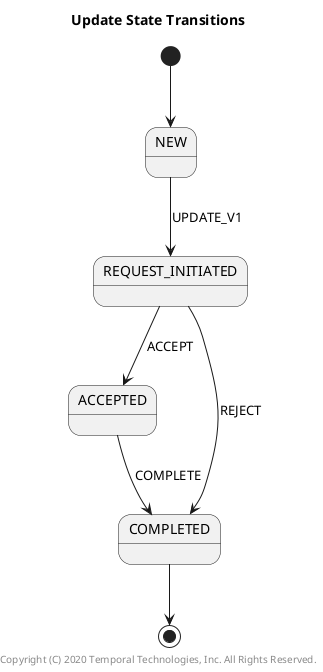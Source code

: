 `Copyright (C) 2022 Temporal Technologies, Inc. All Rights Reserved.
`
`Copyright (C) 2012-2016 Amazon.com, Inc. or its affiliates. All Rights Reserved.
`
`Modifications copyright (C) 2017 Uber Technologies, Inc.
`
`Licensed under the Apache License, Version 2.0 (the "License");
`you may not use this material except in compliance with the License.
`You may obtain a copy of the License at
`
`  http://www.apache.org/licenses/LICENSE-2.0
`
`Unless required by applicable law or agreed to in writing, software
`distributed under the License is distributed on an "AS IS" BASIS,
`WITHOUT WARRANTIES OR CONDITIONS OF ANY KIND, either express or implied.
`See the License for the specific language governing permissions and
`limitations under the License.

` PlantUML <plantuml.com> State Diagram.
` Generated from src/main/java/io/temporal/internal/statemachines/UpdateProtocolStateMachine.java
` by io.temporal.internal.statemachines.CommandsGeneratePlantUMLStateDiagrams.


@startuml
title Update State Transitions

[*] --> NEW
ACCEPTED --> COMPLETED: COMPLETE
NEW --> REQUEST_INITIATED: UPDATE_V1
REQUEST_INITIATED --> ACCEPTED: ACCEPT
REQUEST_INITIATED --> COMPLETED: REJECT
COMPLETED --> [*]
center footer Copyright (C) 2020 Temporal Technologies, Inc. All Rights Reserved.
@enduml
